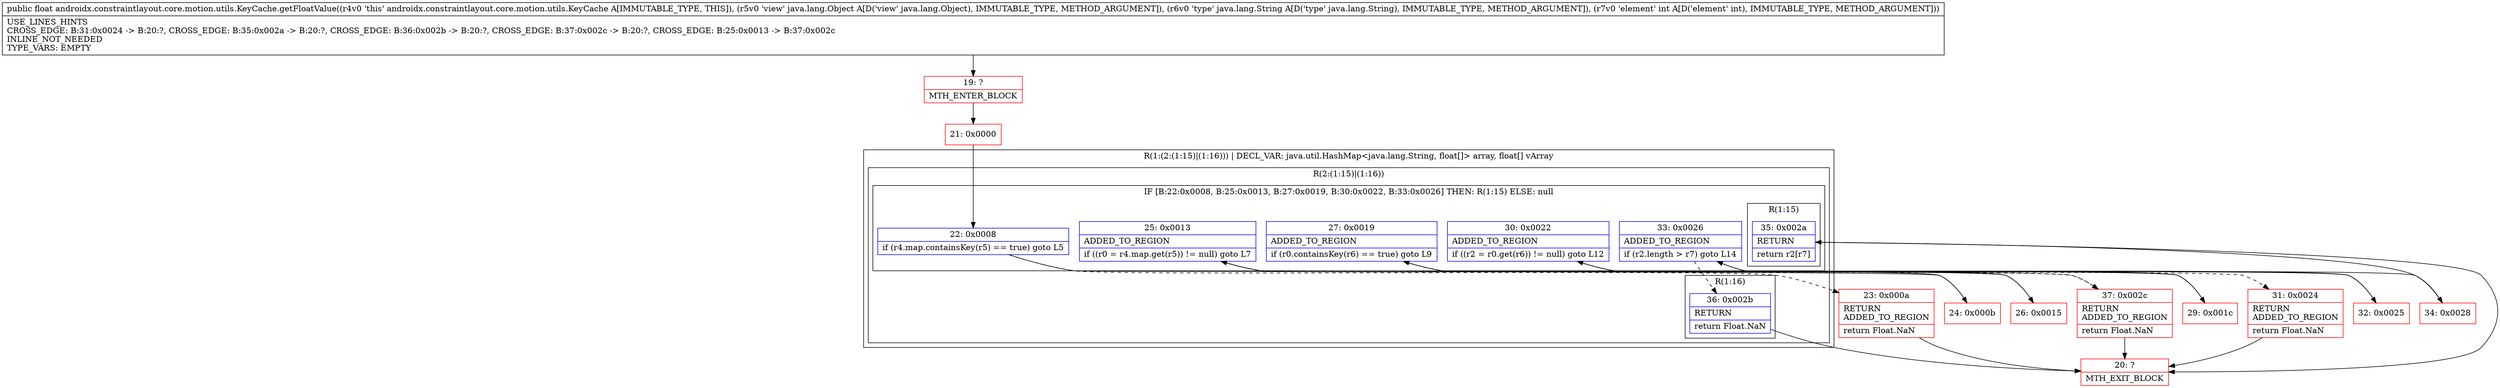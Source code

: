 digraph "CFG forandroidx.constraintlayout.core.motion.utils.KeyCache.getFloatValue(Ljava\/lang\/Object;Ljava\/lang\/String;I)F" {
subgraph cluster_Region_1284392581 {
label = "R(1:(2:(1:15)|(1:16))) | DECL_VAR: java.util.HashMap\<java.lang.String, float[]\> array, float[] vArray\l";
node [shape=record,color=blue];
subgraph cluster_Region_1219436052 {
label = "R(2:(1:15)|(1:16))";
node [shape=record,color=blue];
subgraph cluster_IfRegion_251636655 {
label = "IF [B:22:0x0008, B:25:0x0013, B:27:0x0019, B:30:0x0022, B:33:0x0026] THEN: R(1:15) ELSE: null";
node [shape=record,color=blue];
Node_22 [shape=record,label="{22\:\ 0x0008|if (r4.map.containsKey(r5) == true) goto L5\l}"];
Node_25 [shape=record,label="{25\:\ 0x0013|ADDED_TO_REGION\l|if ((r0 = r4.map.get(r5)) != null) goto L7\l}"];
Node_27 [shape=record,label="{27\:\ 0x0019|ADDED_TO_REGION\l|if (r0.containsKey(r6) == true) goto L9\l}"];
Node_30 [shape=record,label="{30\:\ 0x0022|ADDED_TO_REGION\l|if ((r2 = r0.get(r6)) != null) goto L12\l}"];
Node_33 [shape=record,label="{33\:\ 0x0026|ADDED_TO_REGION\l|if (r2.length \> r7) goto L14\l}"];
subgraph cluster_Region_624491398 {
label = "R(1:15)";
node [shape=record,color=blue];
Node_35 [shape=record,label="{35\:\ 0x002a|RETURN\l|return r2[r7]\l}"];
}
}
subgraph cluster_Region_465320906 {
label = "R(1:16)";
node [shape=record,color=blue];
Node_36 [shape=record,label="{36\:\ 0x002b|RETURN\l|return Float.NaN\l}"];
}
}
}
Node_19 [shape=record,color=red,label="{19\:\ ?|MTH_ENTER_BLOCK\l}"];
Node_21 [shape=record,color=red,label="{21\:\ 0x0000}"];
Node_23 [shape=record,color=red,label="{23\:\ 0x000a|RETURN\lADDED_TO_REGION\l|return Float.NaN\l}"];
Node_20 [shape=record,color=red,label="{20\:\ ?|MTH_EXIT_BLOCK\l}"];
Node_24 [shape=record,color=red,label="{24\:\ 0x000b}"];
Node_26 [shape=record,color=red,label="{26\:\ 0x0015}"];
Node_29 [shape=record,color=red,label="{29\:\ 0x001c}"];
Node_31 [shape=record,color=red,label="{31\:\ 0x0024|RETURN\lADDED_TO_REGION\l|return Float.NaN\l}"];
Node_32 [shape=record,color=red,label="{32\:\ 0x0025}"];
Node_34 [shape=record,color=red,label="{34\:\ 0x0028}"];
Node_37 [shape=record,color=red,label="{37\:\ 0x002c|RETURN\lADDED_TO_REGION\l|return Float.NaN\l}"];
MethodNode[shape=record,label="{public float androidx.constraintlayout.core.motion.utils.KeyCache.getFloatValue((r4v0 'this' androidx.constraintlayout.core.motion.utils.KeyCache A[IMMUTABLE_TYPE, THIS]), (r5v0 'view' java.lang.Object A[D('view' java.lang.Object), IMMUTABLE_TYPE, METHOD_ARGUMENT]), (r6v0 'type' java.lang.String A[D('type' java.lang.String), IMMUTABLE_TYPE, METHOD_ARGUMENT]), (r7v0 'element' int A[D('element' int), IMMUTABLE_TYPE, METHOD_ARGUMENT]))  | USE_LINES_HINTS\lCROSS_EDGE: B:31:0x0024 \-\> B:20:?, CROSS_EDGE: B:35:0x002a \-\> B:20:?, CROSS_EDGE: B:36:0x002b \-\> B:20:?, CROSS_EDGE: B:37:0x002c \-\> B:20:?, CROSS_EDGE: B:25:0x0013 \-\> B:37:0x002c\lINLINE_NOT_NEEDED\lTYPE_VARS: EMPTY\l}"];
MethodNode -> Node_19;Node_22 -> Node_23[style=dashed];
Node_22 -> Node_24;
Node_25 -> Node_26;
Node_25 -> Node_37[style=dashed];
Node_27 -> Node_29;
Node_27 -> Node_37[style=dashed];
Node_30 -> Node_31[style=dashed];
Node_30 -> Node_32;
Node_33 -> Node_34;
Node_33 -> Node_36[style=dashed];
Node_35 -> Node_20;
Node_36 -> Node_20;
Node_19 -> Node_21;
Node_21 -> Node_22;
Node_23 -> Node_20;
Node_24 -> Node_25;
Node_26 -> Node_27;
Node_29 -> Node_30;
Node_31 -> Node_20;
Node_32 -> Node_33;
Node_34 -> Node_35;
Node_37 -> Node_20;
}

